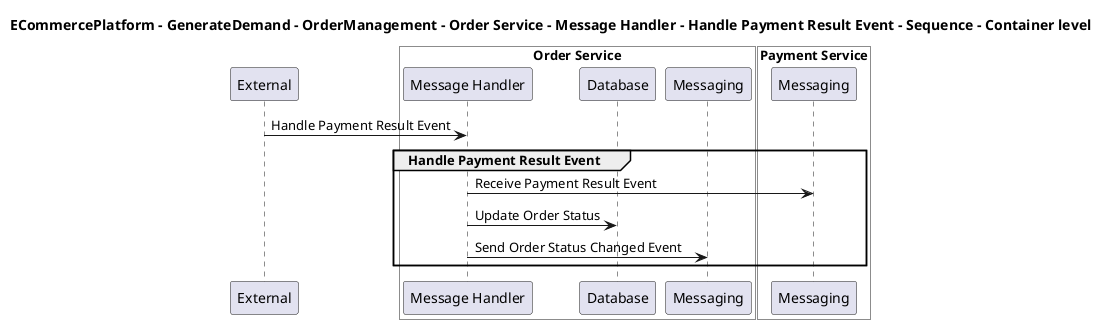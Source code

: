 @startuml

title ECommercePlatform - GenerateDemand - OrderManagement - Order Service - Message Handler - Handle Payment Result Event - Sequence - Container level

participant "External" as C4InterFlow.SoftwareSystems.ExternalSystem

box "Order Service" #White
    participant "Message Handler" as ECommercePlatform.GenerateDemand.OrderManagement.SoftwareSystems.OrderService.Containers.MessageHandler
    participant "Database" as ECommercePlatform.GenerateDemand.OrderManagement.SoftwareSystems.OrderService.Containers.Database
    participant "Messaging" as ECommercePlatform.GenerateDemand.OrderManagement.SoftwareSystems.OrderService.Containers.Messaging
end box


box "Payment Service" #White
    participant "Messaging" as ECommercePlatform.Deliver.Payments.SoftwareSystems.PaymentService.Containers.Messaging
end box


C4InterFlow.SoftwareSystems.ExternalSystem -> ECommercePlatform.GenerateDemand.OrderManagement.SoftwareSystems.OrderService.Containers.MessageHandler : Handle Payment Result Event
group Handle Payment Result Event
ECommercePlatform.GenerateDemand.OrderManagement.SoftwareSystems.OrderService.Containers.MessageHandler -> ECommercePlatform.Deliver.Payments.SoftwareSystems.PaymentService.Containers.Messaging : Receive Payment Result Event
ECommercePlatform.GenerateDemand.OrderManagement.SoftwareSystems.OrderService.Containers.MessageHandler -> ECommercePlatform.GenerateDemand.OrderManagement.SoftwareSystems.OrderService.Containers.Database : Update Order Status
ECommercePlatform.GenerateDemand.OrderManagement.SoftwareSystems.OrderService.Containers.MessageHandler -> ECommercePlatform.GenerateDemand.OrderManagement.SoftwareSystems.OrderService.Containers.Messaging : Send Order Status Changed Event
end


@enduml
